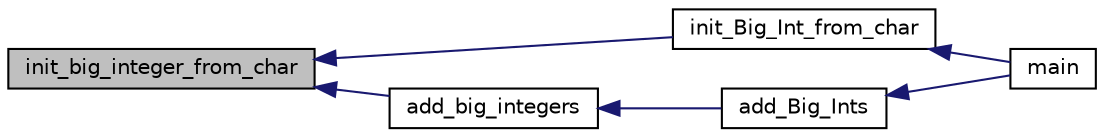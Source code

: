 digraph "init_big_integer_from_char"
{
  edge [fontname="Helvetica",fontsize="10",labelfontname="Helvetica",labelfontsize="10"];
  node [fontname="Helvetica",fontsize="10",shape=record];
  rankdir="LR";
  Node1 [label="init_big_integer_from_char",height=0.2,width=0.4,color="black", fillcolor="grey75", style="filled" fontcolor="black"];
  Node1 -> Node2 [dir="back",color="midnightblue",fontsize="10",style="solid"];
  Node2 [label="init_Big_Int_from_char",height=0.2,width=0.4,color="black", fillcolor="white", style="filled",URL="$big__integer_8c.html#a09afd63acdaebc41e137d03aa2381a06"];
  Node2 -> Node3 [dir="back",color="midnightblue",fontsize="10",style="solid"];
  Node3 [label="main",height=0.2,width=0.4,color="black", fillcolor="white", style="filled",URL="$big__integer__comparator_8c.html#ae66f6b31b5ad750f1fe042a706a4e3d4"];
  Node1 -> Node4 [dir="back",color="midnightblue",fontsize="10",style="solid"];
  Node4 [label="add_big_integers",height=0.2,width=0.4,color="black", fillcolor="white", style="filled",URL="$big__integer__impl_8c.html#a166ce246dbb5f170130a647c7b3fabe7"];
  Node4 -> Node5 [dir="back",color="midnightblue",fontsize="10",style="solid"];
  Node5 [label="add_Big_Ints",height=0.2,width=0.4,color="black", fillcolor="white", style="filled",URL="$big__integer_8c.html#a80b3b1955162bdbe4a92b73a576174a1"];
  Node5 -> Node3 [dir="back",color="midnightblue",fontsize="10",style="solid"];
}
